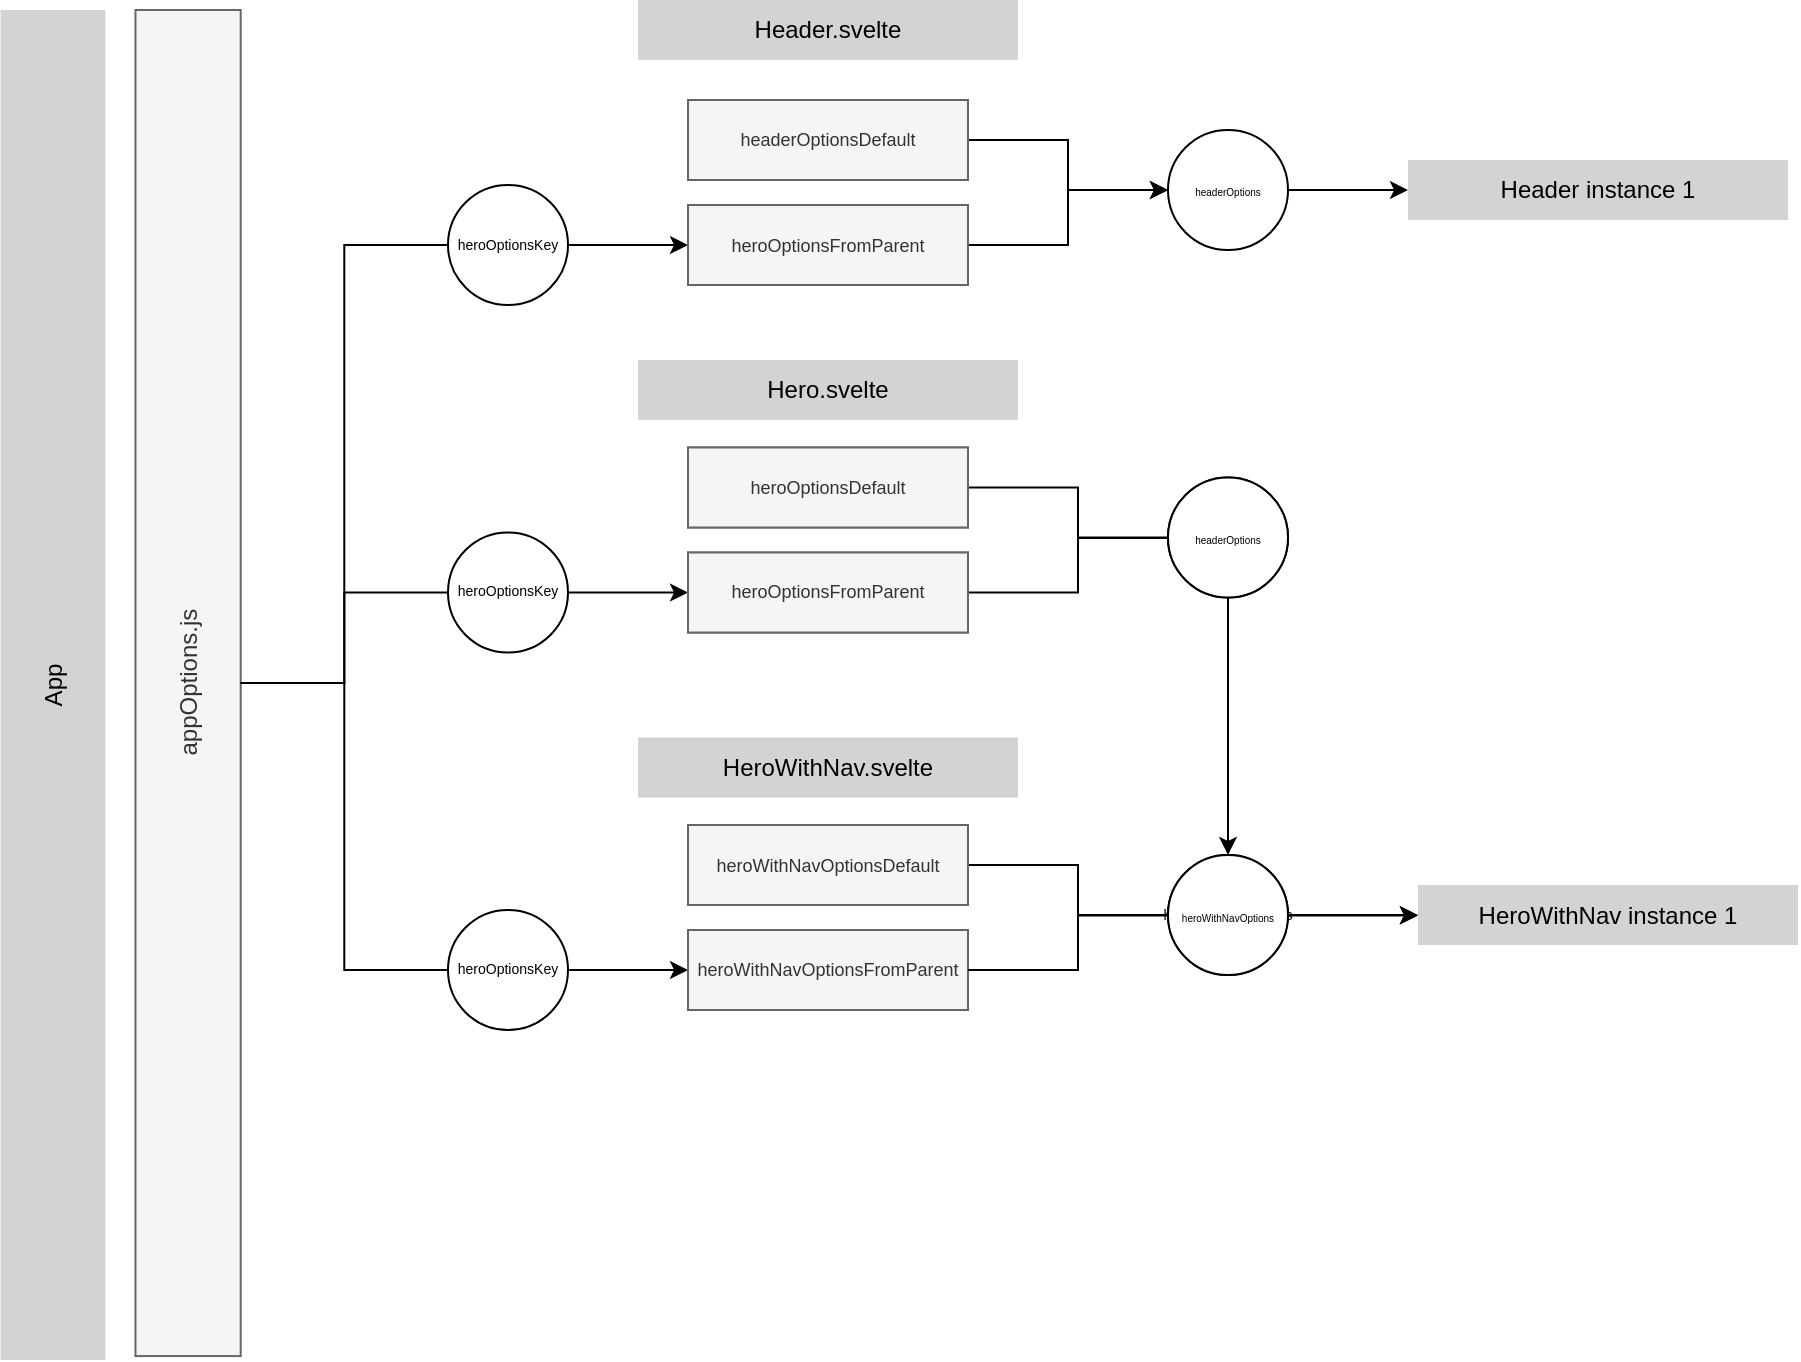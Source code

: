 <mxfile version="20.8.5" type="github">
  <diagram id="IGUBsqEvJBDToRgxuwG9" name="Page-1">
    <mxGraphModel dx="977" dy="539" grid="1" gridSize="10" guides="1" tooltips="1" connect="1" arrows="1" fold="1" page="1" pageScale="1" pageWidth="1100" pageHeight="1700" math="0" shadow="0">
      <root>
        <mxCell id="0" />
        <mxCell id="1" parent="0" />
        <mxCell id="0CWngfslQhV5JmRdgVPv-1" value="App" style="text;html=1;strokeColor=none;fillColor=lightGray;align=center;verticalAlign=middle;whiteSpace=wrap;rounded=0;rotation=-90;" parent="1" vertex="1">
          <mxGeometry x="-300" y="326.25" width="675" height="52.5" as="geometry" />
        </mxCell>
        <mxCell id="PyMM_Ea5d_zF53Q1OTcc-1" style="edgeStyle=orthogonalEdgeStyle;rounded=0;orthogonalLoop=1;jettySize=auto;html=1;entryX=0;entryY=0.5;entryDx=0;entryDy=0;startArrow=none;" parent="1" source="p-qXgTiJX87faGTN7LrM-1" target="0CWngfslQhV5JmRdgVPv-7" edge="1">
          <mxGeometry relative="1" as="geometry" />
        </mxCell>
        <mxCell id="PyMM_Ea5d_zF53Q1OTcc-2" style="edgeStyle=orthogonalEdgeStyle;rounded=0;orthogonalLoop=1;jettySize=auto;html=1;entryX=0;entryY=0.5;entryDx=0;entryDy=0;startArrow=none;" parent="1" source="p-qXgTiJX87faGTN7LrM-8" target="0CWngfslQhV5JmRdgVPv-14" edge="1">
          <mxGeometry relative="1" as="geometry" />
        </mxCell>
        <mxCell id="p-qXgTiJX87faGTN7LrM-31" style="edgeStyle=orthogonalEdgeStyle;rounded=0;orthogonalLoop=1;jettySize=auto;html=1;entryX=0;entryY=0.5;entryDx=0;entryDy=0;fontSize=5;startArrow=none;" edge="1" parent="1" source="p-qXgTiJX87faGTN7LrM-19" target="p-qXgTiJX87faGTN7LrM-16">
          <mxGeometry relative="1" as="geometry" />
        </mxCell>
        <mxCell id="0CWngfslQhV5JmRdgVPv-4" value="appOptions.js" style="text;html=1;align=center;verticalAlign=middle;whiteSpace=wrap;rounded=0;rotation=-90;fillColor=#f5f5f5;fontColor=#333333;strokeColor=#666666;" parent="1" vertex="1">
          <mxGeometry x="-231.47" y="325.21" width="673.03" height="52.61" as="geometry" />
        </mxCell>
        <mxCell id="0CWngfslQhV5JmRdgVPv-5" value="Header.svelte" style="text;html=1;strokeColor=none;fillColor=lightGray;align=center;verticalAlign=middle;whiteSpace=wrap;rounded=0;rotation=0;" parent="1" vertex="1">
          <mxGeometry x="330" y="10" width="190" height="30" as="geometry" />
        </mxCell>
        <mxCell id="p-qXgTiJX87faGTN7LrM-4" style="edgeStyle=orthogonalEdgeStyle;rounded=0;orthogonalLoop=1;jettySize=auto;html=1;entryX=0;entryY=0.5;entryDx=0;entryDy=0;fontSize=7;" edge="1" parent="1" source="0CWngfslQhV5JmRdgVPv-6" target="p-qXgTiJX87faGTN7LrM-3">
          <mxGeometry relative="1" as="geometry" />
        </mxCell>
        <mxCell id="0CWngfslQhV5JmRdgVPv-6" value="headerOptionsDefault" style="text;html=1;align=center;verticalAlign=middle;whiteSpace=wrap;rounded=0;rotation=0;fillColor=#f5f5f5;fontColor=#333333;strokeColor=#666666;" parent="1" vertex="1">
          <mxGeometry x="355" y="60" width="140" height="40" as="geometry" />
        </mxCell>
        <mxCell id="p-qXgTiJX87faGTN7LrM-5" style="edgeStyle=orthogonalEdgeStyle;rounded=0;orthogonalLoop=1;jettySize=auto;html=1;entryX=0;entryY=0.5;entryDx=0;entryDy=0;fontSize=7;" edge="1" parent="1" source="0CWngfslQhV5JmRdgVPv-7" target="p-qXgTiJX87faGTN7LrM-3">
          <mxGeometry relative="1" as="geometry" />
        </mxCell>
        <mxCell id="0CWngfslQhV5JmRdgVPv-7" value="heroOptionsFromParent" style="text;html=1;align=center;verticalAlign=middle;whiteSpace=wrap;rounded=0;rotation=0;fillColor=#f5f5f5;fontColor=#333333;strokeColor=#666666;" parent="1" vertex="1">
          <mxGeometry x="355" y="112.5" width="140" height="40" as="geometry" />
        </mxCell>
        <mxCell id="0CWngfslQhV5JmRdgVPv-19" style="edgeStyle=orthogonalEdgeStyle;rounded=0;orthogonalLoop=1;jettySize=auto;html=1;entryX=0.583;entryY=0.688;entryDx=0;entryDy=0;entryPerimeter=0;" parent="1" source="0CWngfslQhV5JmRdgVPv-12" target="p-qXgTiJX87faGTN7LrM-29" edge="1">
          <mxGeometry relative="1" as="geometry">
            <mxPoint x="720.0" y="279.034" as="targetPoint" />
            <Array as="points">
              <mxPoint x="550" y="254" />
              <mxPoint x="550" y="279" />
              <mxPoint x="630" y="279" />
            </Array>
          </mxGeometry>
        </mxCell>
        <mxCell id="0CWngfslQhV5JmRdgVPv-12" value="heroOptionsDefault" style="text;html=1;align=center;verticalAlign=middle;whiteSpace=wrap;rounded=0;rotation=0;fillColor=#f5f5f5;fontColor=#333333;strokeColor=#666666;" parent="1" vertex="1">
          <mxGeometry x="355" y="233.75" width="140" height="40" as="geometry" />
        </mxCell>
        <mxCell id="0CWngfslQhV5JmRdgVPv-14" value="heroOptionsFromParent" style="text;html=1;align=center;verticalAlign=middle;whiteSpace=wrap;rounded=0;rotation=0;fillColor=#f5f5f5;fontColor=#333333;strokeColor=#666666;" parent="1" vertex="1">
          <mxGeometry x="355" y="286.25" width="140" height="40" as="geometry" />
        </mxCell>
        <mxCell id="PyMM_Ea5d_zF53Q1OTcc-4" value="Header instance 1" style="text;html=1;strokeColor=none;fillColor=lightGray;align=center;verticalAlign=middle;whiteSpace=wrap;rounded=0;rotation=0;" parent="1" vertex="1">
          <mxGeometry x="715" y="90" width="190" height="30" as="geometry" />
        </mxCell>
        <mxCell id="p-qXgTiJX87faGTN7LrM-2" value="" style="edgeStyle=orthogonalEdgeStyle;rounded=0;orthogonalLoop=1;jettySize=auto;html=1;entryX=0;entryY=0.5;entryDx=0;entryDy=0;endArrow=none;" edge="1" parent="1" source="0CWngfslQhV5JmRdgVPv-4" target="p-qXgTiJX87faGTN7LrM-1">
          <mxGeometry relative="1" as="geometry">
            <mxPoint x="131.355" y="243.002" as="sourcePoint" />
            <mxPoint x="235.0" y="132.5" as="targetPoint" />
          </mxGeometry>
        </mxCell>
        <mxCell id="p-qXgTiJX87faGTN7LrM-1" value="heroOptionsKey" style="ellipse;whiteSpace=wrap;html=1;fontSize=7;" vertex="1" parent="1">
          <mxGeometry x="235" y="102.5" width="60" height="60" as="geometry" />
        </mxCell>
        <mxCell id="p-qXgTiJX87faGTN7LrM-6" style="edgeStyle=orthogonalEdgeStyle;rounded=0;orthogonalLoop=1;jettySize=auto;html=1;entryX=0;entryY=0.5;entryDx=0;entryDy=0;fontSize=7;" edge="1" parent="1" source="p-qXgTiJX87faGTN7LrM-3" target="PyMM_Ea5d_zF53Q1OTcc-4">
          <mxGeometry relative="1" as="geometry" />
        </mxCell>
        <mxCell id="p-qXgTiJX87faGTN7LrM-3" value="headerOptions" style="ellipse;whiteSpace=wrap;html=1;fontSize=5;" vertex="1" parent="1">
          <mxGeometry x="595" y="75" width="60" height="60" as="geometry" />
        </mxCell>
        <mxCell id="p-qXgTiJX87faGTN7LrM-7" value="Hero.svelte" style="text;html=1;strokeColor=none;fillColor=lightGray;align=center;verticalAlign=middle;whiteSpace=wrap;rounded=0;rotation=0;" vertex="1" parent="1">
          <mxGeometry x="330" y="190" width="190" height="30" as="geometry" />
        </mxCell>
        <mxCell id="p-qXgTiJX87faGTN7LrM-9" value="" style="edgeStyle=orthogonalEdgeStyle;rounded=0;orthogonalLoop=1;jettySize=auto;html=1;entryX=0;entryY=0.5;entryDx=0;entryDy=0;endArrow=none;" edge="1" parent="1" source="0CWngfslQhV5JmRdgVPv-4" target="p-qXgTiJX87faGTN7LrM-8">
          <mxGeometry relative="1" as="geometry">
            <mxPoint x="131.35" y="351.515" as="sourcePoint" />
            <mxPoint x="355.0" y="306.25" as="targetPoint" />
          </mxGeometry>
        </mxCell>
        <mxCell id="p-qXgTiJX87faGTN7LrM-8" value="heroOptionsKey" style="ellipse;whiteSpace=wrap;html=1;fontSize=7;" vertex="1" parent="1">
          <mxGeometry x="235" y="276.25" width="60" height="60" as="geometry" />
        </mxCell>
        <mxCell id="p-qXgTiJX87faGTN7LrM-11" value="" style="edgeStyle=orthogonalEdgeStyle;rounded=0;orthogonalLoop=1;jettySize=auto;html=1;entryX=0;entryY=0.5;entryDx=0;entryDy=0;endArrow=none;" edge="1" parent="1" source="0CWngfslQhV5JmRdgVPv-14" target="p-qXgTiJX87faGTN7LrM-10">
          <mxGeometry relative="1" as="geometry">
            <mxPoint x="495.0" y="306.276" as="sourcePoint" />
            <mxPoint x="720.0" y="278.75" as="targetPoint" />
            <Array as="points">
              <mxPoint x="550" y="306" />
              <mxPoint x="550" y="279" />
            </Array>
          </mxGeometry>
        </mxCell>
        <mxCell id="p-qXgTiJX87faGTN7LrM-10" value="headerOptions" style="ellipse;whiteSpace=wrap;html=1;fontSize=7;" vertex="1" parent="1">
          <mxGeometry x="595" y="248.75" width="60" height="60" as="geometry" />
        </mxCell>
        <mxCell id="p-qXgTiJX87faGTN7LrM-13" style="edgeStyle=orthogonalEdgeStyle;rounded=0;orthogonalLoop=1;jettySize=auto;html=1;" edge="1" parent="1" source="p-qXgTiJX87faGTN7LrM-14" target="p-qXgTiJX87faGTN7LrM-17">
          <mxGeometry relative="1" as="geometry">
            <Array as="points">
              <mxPoint x="550" y="442.75" />
              <mxPoint x="550" y="467.75" />
            </Array>
          </mxGeometry>
        </mxCell>
        <mxCell id="p-qXgTiJX87faGTN7LrM-14" value="heroWithNavOptionsDefault" style="text;html=1;align=center;verticalAlign=middle;whiteSpace=wrap;rounded=0;rotation=0;fillColor=#f5f5f5;fontColor=#333333;strokeColor=#666666;fontSize=9;" vertex="1" parent="1">
          <mxGeometry x="355" y="422.5" width="140" height="40" as="geometry" />
        </mxCell>
        <mxCell id="p-qXgTiJX87faGTN7LrM-15" style="edgeStyle=orthogonalEdgeStyle;rounded=0;orthogonalLoop=1;jettySize=auto;html=1;entryX=0;entryY=0.5;entryDx=0;entryDy=0;startArrow=none;" edge="1" parent="1" source="p-qXgTiJX87faGTN7LrM-21" target="p-qXgTiJX87faGTN7LrM-17">
          <mxGeometry relative="1" as="geometry" />
        </mxCell>
        <mxCell id="p-qXgTiJX87faGTN7LrM-16" value="heroWithNavOptionsFromParent" style="text;html=1;align=center;verticalAlign=middle;whiteSpace=wrap;rounded=0;rotation=0;fillColor=#f5f5f5;fontColor=#333333;strokeColor=#666666;fontSize=9;" vertex="1" parent="1">
          <mxGeometry x="355" y="475" width="140" height="40" as="geometry" />
        </mxCell>
        <mxCell id="p-qXgTiJX87faGTN7LrM-17" value="HeroWithNav instance 1" style="text;html=1;strokeColor=none;fillColor=lightGray;align=center;verticalAlign=middle;whiteSpace=wrap;rounded=0;rotation=0;" vertex="1" parent="1">
          <mxGeometry x="720" y="452.5" width="190" height="30" as="geometry" />
        </mxCell>
        <mxCell id="p-qXgTiJX87faGTN7LrM-18" value="HeroWithNav.svelte" style="text;html=1;strokeColor=none;fillColor=lightGray;align=center;verticalAlign=middle;whiteSpace=wrap;rounded=0;rotation=0;" vertex="1" parent="1">
          <mxGeometry x="330" y="378.75" width="190" height="30" as="geometry" />
        </mxCell>
        <mxCell id="p-qXgTiJX87faGTN7LrM-20" value="" style="edgeStyle=orthogonalEdgeStyle;rounded=0;orthogonalLoop=1;jettySize=auto;html=1;entryX=0;entryY=0.5;entryDx=0;entryDy=0;endArrow=none;" edge="1" parent="1" source="p-qXgTiJX87faGTN7LrM-16" target="p-qXgTiJX87faGTN7LrM-21">
          <mxGeometry relative="1" as="geometry">
            <mxPoint x="495.0" y="495.026" as="sourcePoint" />
            <mxPoint x="720.0" y="467.5" as="targetPoint" />
            <Array as="points">
              <mxPoint x="550" y="494.75" />
              <mxPoint x="550" y="467.75" />
            </Array>
          </mxGeometry>
        </mxCell>
        <mxCell id="p-qXgTiJX87faGTN7LrM-21" value="heroWithNavOptions" style="ellipse;whiteSpace=wrap;html=1;fontSize=7;" vertex="1" parent="1">
          <mxGeometry x="595" y="437.5" width="60" height="60" as="geometry" />
        </mxCell>
        <mxCell id="p-qXgTiJX87faGTN7LrM-22" value="headerOptionsDefault" style="text;html=1;align=center;verticalAlign=middle;whiteSpace=wrap;rounded=0;rotation=0;fillColor=#f5f5f5;fontColor=#333333;strokeColor=#666666;" vertex="1" parent="1">
          <mxGeometry x="355" y="60" width="140" height="40" as="geometry" />
        </mxCell>
        <mxCell id="p-qXgTiJX87faGTN7LrM-23" value="heroOptionsFromParent" style="text;html=1;align=center;verticalAlign=middle;whiteSpace=wrap;rounded=0;rotation=0;fillColor=#f5f5f5;fontColor=#333333;strokeColor=#666666;" vertex="1" parent="1">
          <mxGeometry x="355" y="112.5" width="140" height="40" as="geometry" />
        </mxCell>
        <mxCell id="p-qXgTiJX87faGTN7LrM-24" value="heroOptionsFromParent" style="text;html=1;align=center;verticalAlign=middle;whiteSpace=wrap;rounded=0;rotation=0;fillColor=#f5f5f5;fontColor=#333333;strokeColor=#666666;fontSize=9;" vertex="1" parent="1">
          <mxGeometry x="355" y="286.25" width="140" height="40" as="geometry" />
        </mxCell>
        <mxCell id="p-qXgTiJX87faGTN7LrM-25" value="heroOptionsDefault" style="text;html=1;align=center;verticalAlign=middle;whiteSpace=wrap;rounded=0;rotation=0;fillColor=#f5f5f5;fontColor=#333333;strokeColor=#666666;fontSize=9;" vertex="1" parent="1">
          <mxGeometry x="355" y="233.75" width="140" height="40" as="geometry" />
        </mxCell>
        <mxCell id="p-qXgTiJX87faGTN7LrM-26" value="heroOptionsFromParent" style="text;html=1;align=center;verticalAlign=middle;whiteSpace=wrap;rounded=0;rotation=0;fillColor=#f5f5f5;fontColor=#333333;strokeColor=#666666;fontSize=9;" vertex="1" parent="1">
          <mxGeometry x="355" y="112.5" width="140" height="40" as="geometry" />
        </mxCell>
        <mxCell id="p-qXgTiJX87faGTN7LrM-27" value="headerOptionsDefault" style="text;html=1;align=center;verticalAlign=middle;whiteSpace=wrap;rounded=0;rotation=0;fillColor=#f5f5f5;fontColor=#333333;strokeColor=#666666;fontSize=9;" vertex="1" parent="1">
          <mxGeometry x="355" y="60" width="140" height="40" as="geometry" />
        </mxCell>
        <mxCell id="p-qXgTiJX87faGTN7LrM-28" value="heroWithNavOptions" style="ellipse;whiteSpace=wrap;html=1;fontSize=5;" vertex="1" parent="1">
          <mxGeometry x="595" y="437.5" width="60" height="60" as="geometry" />
        </mxCell>
        <mxCell id="p-qXgTiJX87faGTN7LrM-33" style="edgeStyle=orthogonalEdgeStyle;rounded=0;orthogonalLoop=1;jettySize=auto;html=1;fontSize=5;" edge="1" parent="1" source="p-qXgTiJX87faGTN7LrM-29" target="p-qXgTiJX87faGTN7LrM-28">
          <mxGeometry relative="1" as="geometry" />
        </mxCell>
        <mxCell id="p-qXgTiJX87faGTN7LrM-29" value="headerOptions" style="ellipse;whiteSpace=wrap;html=1;fontSize=5;" vertex="1" parent="1">
          <mxGeometry x="595" y="248.75" width="60" height="60" as="geometry" />
        </mxCell>
        <mxCell id="p-qXgTiJX87faGTN7LrM-32" value="" style="edgeStyle=orthogonalEdgeStyle;rounded=0;orthogonalLoop=1;jettySize=auto;html=1;entryX=0;entryY=0.5;entryDx=0;entryDy=0;fontSize=5;endArrow=none;" edge="1" parent="1" source="0CWngfslQhV5JmRdgVPv-4" target="p-qXgTiJX87faGTN7LrM-19">
          <mxGeometry relative="1" as="geometry">
            <mxPoint x="131.35" y="351.515" as="sourcePoint" />
            <mxPoint x="355.0" y="495" as="targetPoint" />
          </mxGeometry>
        </mxCell>
        <mxCell id="p-qXgTiJX87faGTN7LrM-19" value="heroOptionsKey" style="ellipse;whiteSpace=wrap;html=1;fontSize=7;" vertex="1" parent="1">
          <mxGeometry x="235" y="465" width="60" height="60" as="geometry" />
        </mxCell>
      </root>
    </mxGraphModel>
  </diagram>
</mxfile>
